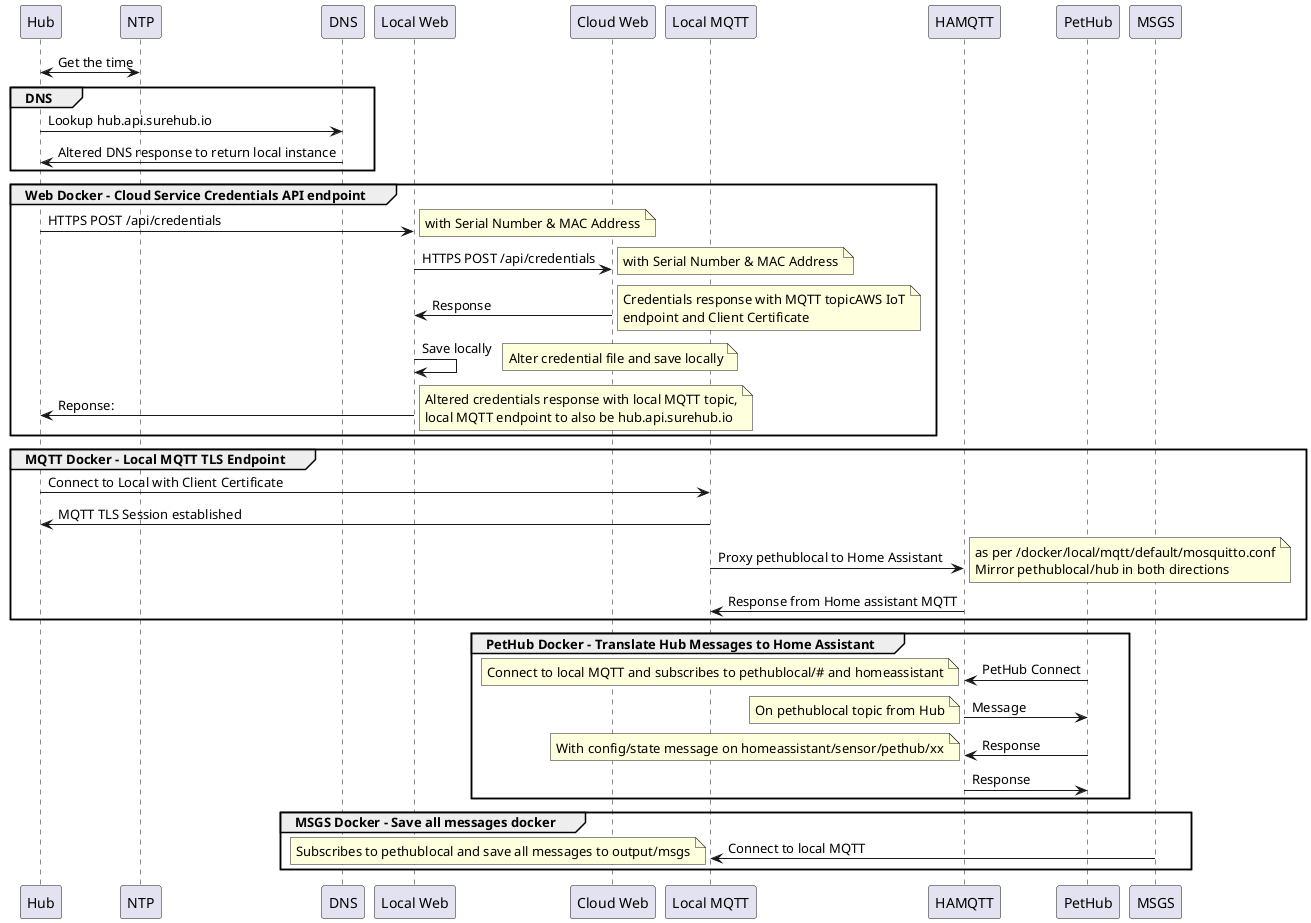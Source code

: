 plantuml
@startuml
Hub <-> NTP : Get the time
group DNS
Hub -> DNS : Lookup hub.api.surehub.io
DNS -> Hub : Altered DNS response to return local instance
end group
group Web Docker - Cloud Service Credentials API endpoint
Hub -> "Local Web" : HTTPS POST /api/credentials
note right: with Serial Number & MAC Address
"Local Web" -> "Cloud Web" : HTTPS POST /api/credentials
note right: with Serial Number & MAC Address
"Cloud Web" -> "Local Web" : Response
note right: Credentials response with MQTT topicAWS IoT\nendpoint and Client Certificate
"Local Web" -> "Local Web" : Save locally
note right: Alter credential file and save locally
"Local Web" ->  Hub : Reponse:
note right: Altered credentials response with local MQTT topic,\nlocal MQTT endpoint to also be hub.api.surehub.io
end group
group MQTT Docker - Local MQTT TLS Endpoint
Hub -> "Local MQTT" : Connect to Local with Client Certificate
"Local MQTT" -> Hub : MQTT TLS Session established
"Local MQTT" -> HAMQTT : Proxy pethublocal to Home Assistant
note right: as per /docker/local/mqtt/default/mosquitto.conf\nMirror pethublocal/hub in both directions
HAMQTT -> "Local MQTT" : Response from Home assistant MQTT
end group
group PetHub Docker - Translate Hub Messages to Home Assistant
PetHub -> HAMQTT : PetHub Connect
note left: Connect to local MQTT and subscribes to pethublocal/# and homeassistant
HAMQTT -> PetHub : Message
note left: On pethublocal topic from Hub
PetHub -> HAMQTT : Response 
note left: With config/state message on homeassistant/sensor/pethub/xx
HAMQTT -> PetHub : Response
end group
group MSGS Docker - Save all messages docker
"Local MQTT" <- MSGS : Connect to local MQTT
note left: Subscribes to pethublocal and save all messages to output/msgs
end group

@enduml
